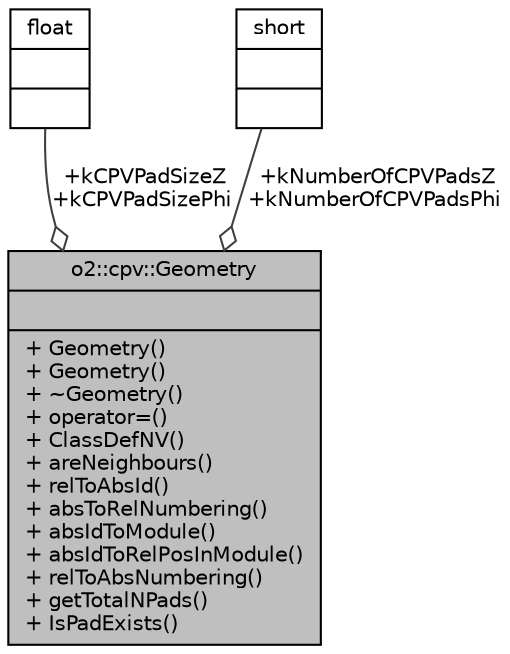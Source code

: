 digraph "o2::cpv::Geometry"
{
 // INTERACTIVE_SVG=YES
  bgcolor="transparent";
  edge [fontname="Helvetica",fontsize="10",labelfontname="Helvetica",labelfontsize="10"];
  node [fontname="Helvetica",fontsize="10",shape=record];
  Node1 [label="{o2::cpv::Geometry\n||+ Geometry()\l+ Geometry()\l+ ~Geometry()\l+ operator=()\l+ ClassDefNV()\l+ areNeighbours()\l+ relToAbsId()\l+ absToRelNumbering()\l+ absIdToModule()\l+ absIdToRelPosInModule()\l+ relToAbsNumbering()\l+ getTotalNPads()\l+ IsPadExists()\l}",height=0.2,width=0.4,color="black", fillcolor="grey75", style="filled", fontcolor="black"];
  Node2 -> Node1 [color="grey25",fontsize="10",style="solid",label=" +kCPVPadSizeZ\n+kCPVPadSizePhi" ,arrowhead="odiamond",fontname="Helvetica"];
  Node2 [label="{float\n||}",height=0.2,width=0.4,color="black",URL="$d4/dc3/classfloat.html"];
  Node3 -> Node1 [color="grey25",fontsize="10",style="solid",label=" +kNumberOfCPVPadsZ\n+kNumberOfCPVPadsPhi" ,arrowhead="odiamond",fontname="Helvetica"];
  Node3 [label="{short\n||}",height=0.2,width=0.4,color="black",URL="$dc/d10/classshort.html"];
}
